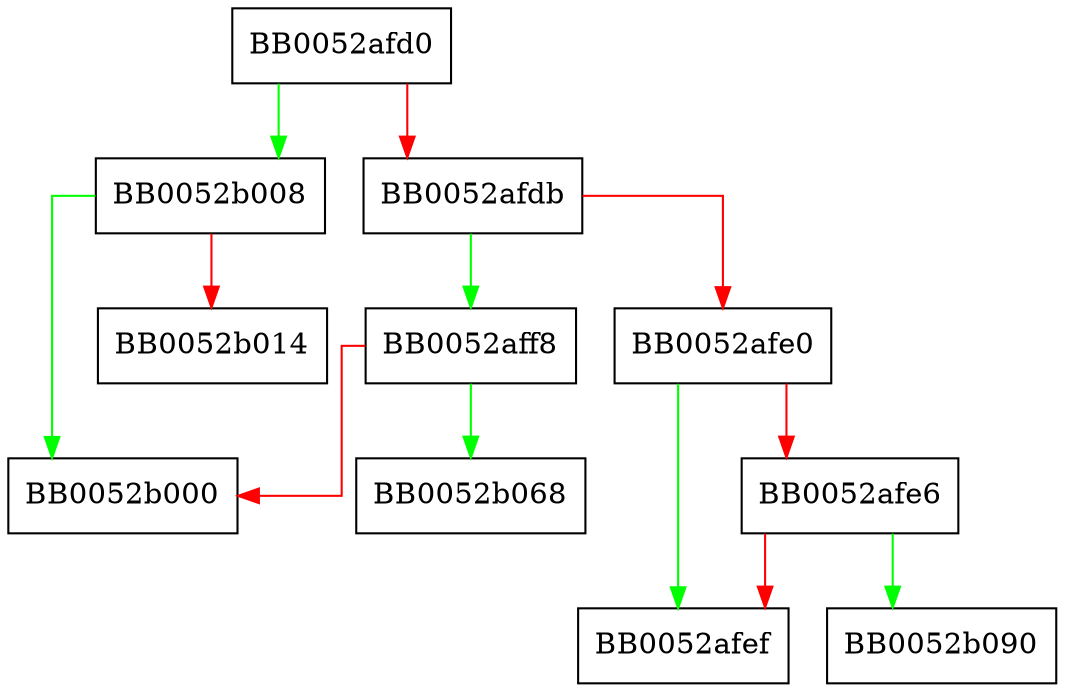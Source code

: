digraph BIO_ADDR_rawmake {
  node [shape="box"];
  graph [splines=ortho];
  BB0052afd0 -> BB0052b008 [color="green"];
  BB0052afd0 -> BB0052afdb [color="red"];
  BB0052afdb -> BB0052aff8 [color="green"];
  BB0052afdb -> BB0052afe0 [color="red"];
  BB0052afe0 -> BB0052afef [color="green"];
  BB0052afe0 -> BB0052afe6 [color="red"];
  BB0052afe6 -> BB0052b090 [color="green"];
  BB0052afe6 -> BB0052afef [color="red"];
  BB0052aff8 -> BB0052b068 [color="green"];
  BB0052aff8 -> BB0052b000 [color="red"];
  BB0052b008 -> BB0052b000 [color="green"];
  BB0052b008 -> BB0052b014 [color="red"];
}